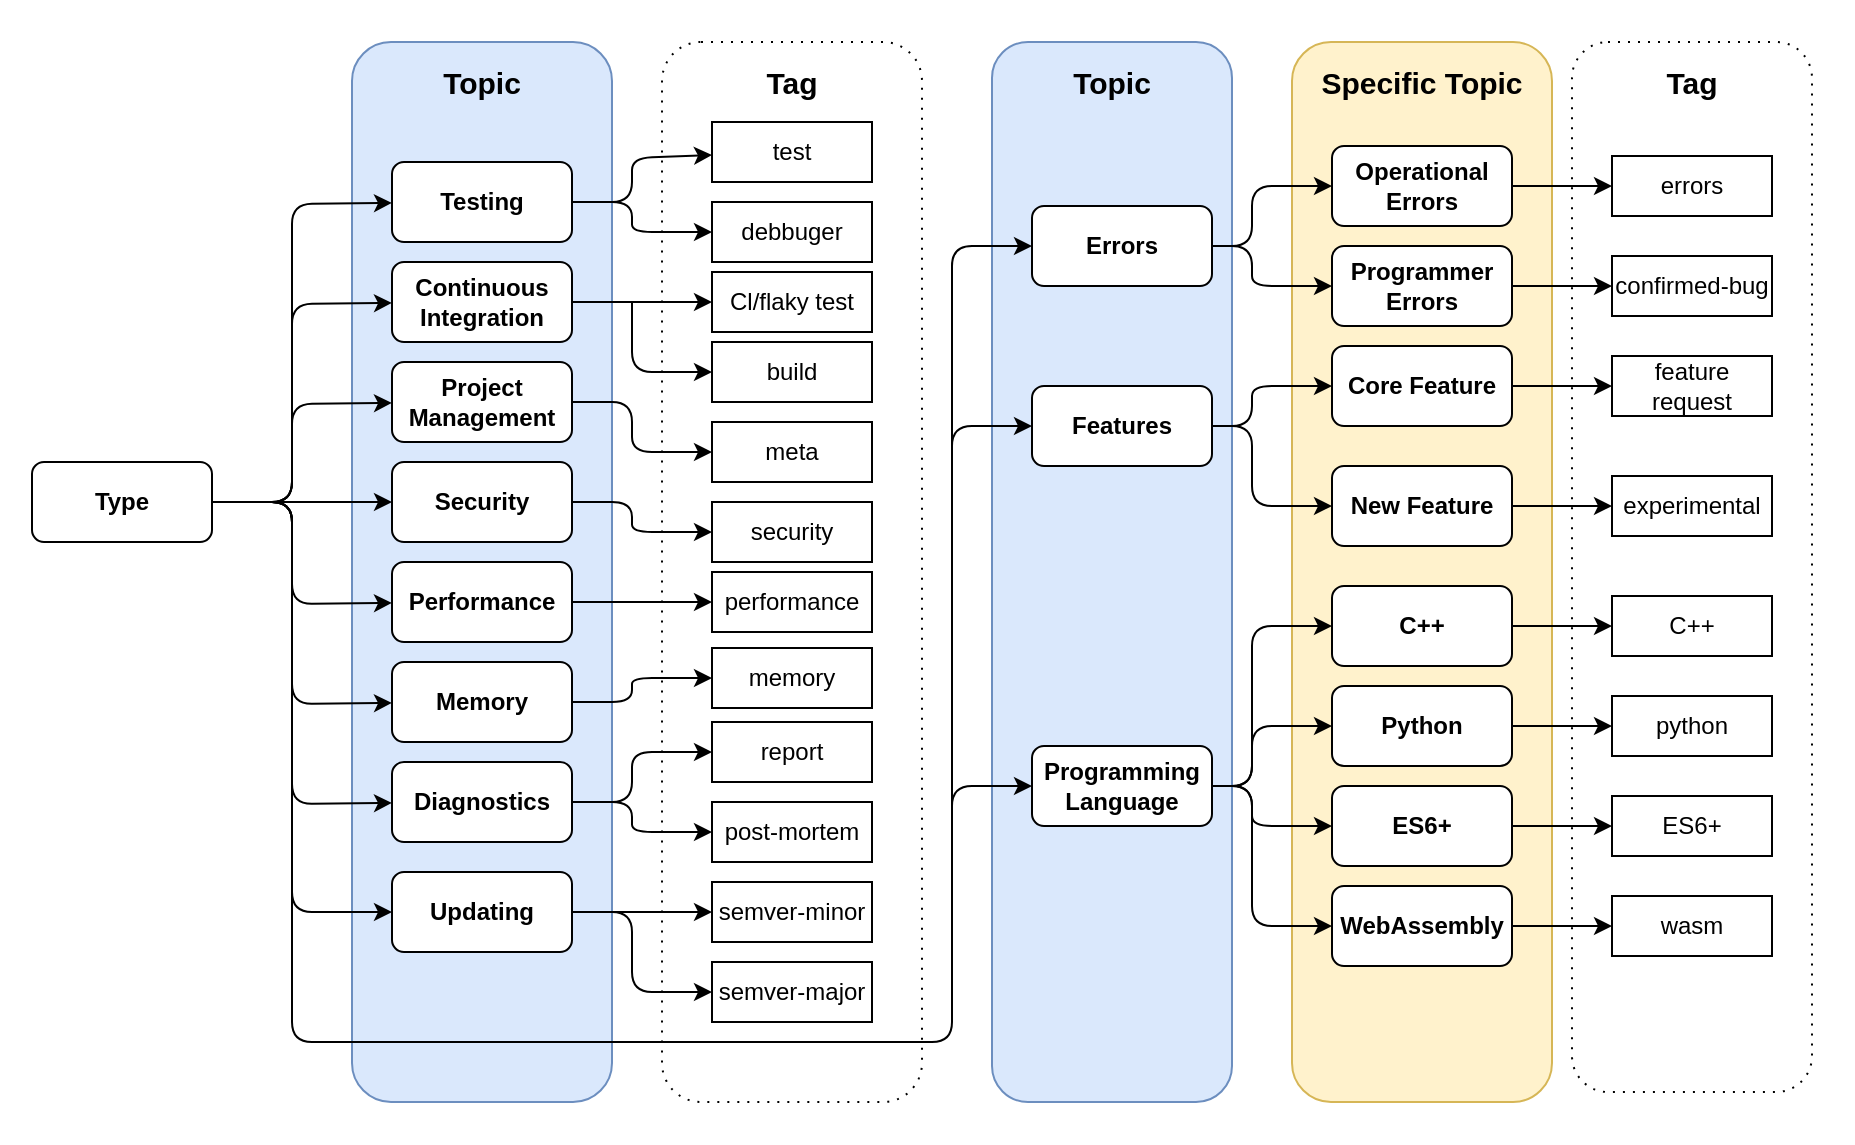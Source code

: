 <mxfile version="13.10.1" type="device"><diagram id="1Jic8-NyErw3JdERKMXj" name="Page-1"><mxGraphModel dx="2247" dy="1135" grid="1" gridSize="10" guides="1" tooltips="1" connect="1" arrows="1" fold="1" page="0" pageScale="1" pageWidth="827" pageHeight="1169" math="0" shadow="0"><root><mxCell id="0"/><mxCell id="1" parent="0"/><mxCell id="rPpOqXiXN5mzyIUlv5ug-1" value="" style="rounded=1;whiteSpace=wrap;html=1;strokeColor=#FFFFFF;" vertex="1" parent="1"><mxGeometry x="-505" y="-10" width="925" height="570" as="geometry"/></mxCell><mxCell id="b2cfXVJothkqJMCIpQb8-105" value="" style="rounded=1;whiteSpace=wrap;html=1;dashed=1;dashPattern=1 4;" parent="1" vertex="1"><mxGeometry x="280" y="10" width="120" height="525" as="geometry"/></mxCell><mxCell id="b2cfXVJothkqJMCIpQb8-96" value="" style="rounded=1;whiteSpace=wrap;html=1;fillColor=#fff2cc;strokeColor=#d6b656;" parent="1" vertex="1"><mxGeometry x="140" y="10" width="130" height="530" as="geometry"/></mxCell><mxCell id="b2cfXVJothkqJMCIpQb8-95" value="" style="rounded=1;whiteSpace=wrap;html=1;strokeColor=#6c8ebf;fillColor=#DAE8FC;" parent="1" vertex="1"><mxGeometry x="-10" y="10" width="120" height="530" as="geometry"/></mxCell><mxCell id="b2cfXVJothkqJMCIpQb8-94" value="" style="rounded=1;whiteSpace=wrap;html=1;dashed=1;dashPattern=1 4;" parent="1" vertex="1"><mxGeometry x="-175" y="10" width="130" height="530" as="geometry"/></mxCell><mxCell id="b2cfXVJothkqJMCIpQb8-93" value="" style="rounded=1;whiteSpace=wrap;html=1;fillColor=#dae8fc;strokeColor=#6c8ebf;" parent="1" vertex="1"><mxGeometry x="-330" y="10" width="130" height="530" as="geometry"/></mxCell><mxCell id="b2cfXVJothkqJMCIpQb8-24" style="edgeStyle=orthogonalEdgeStyle;rounded=0;orthogonalLoop=1;jettySize=auto;html=1;" parent="1" source="b2cfXVJothkqJMCIpQb8-1" target="b2cfXVJothkqJMCIpQb8-5" edge="1"><mxGeometry relative="1" as="geometry"/></mxCell><mxCell id="b2cfXVJothkqJMCIpQb8-1" value="&lt;b&gt;Type&lt;/b&gt;" style="rounded=1;whiteSpace=wrap;html=1;" parent="1" vertex="1"><mxGeometry x="-490" y="220" width="90" height="40" as="geometry"/></mxCell><mxCell id="b2cfXVJothkqJMCIpQb8-2" value="&lt;b&gt;Testing&lt;/b&gt;" style="rounded=1;whiteSpace=wrap;html=1;" parent="1" vertex="1"><mxGeometry x="-310" y="70" width="90" height="40" as="geometry"/></mxCell><mxCell id="b2cfXVJothkqJMCIpQb8-3" value="&lt;b&gt;Continuous Integration&lt;/b&gt;" style="rounded=1;whiteSpace=wrap;html=1;" parent="1" vertex="1"><mxGeometry x="-310" y="120" width="90" height="40" as="geometry"/></mxCell><mxCell id="b2cfXVJothkqJMCIpQb8-4" value="&lt;b&gt;Project Management&lt;/b&gt;" style="rounded=1;whiteSpace=wrap;html=1;" parent="1" vertex="1"><mxGeometry x="-310" y="170" width="90" height="40" as="geometry"/></mxCell><mxCell id="b2cfXVJothkqJMCIpQb8-5" value="&lt;b&gt;Security&lt;/b&gt;" style="rounded=1;whiteSpace=wrap;html=1;" parent="1" vertex="1"><mxGeometry x="-310" y="220" width="90" height="40" as="geometry"/></mxCell><mxCell id="b2cfXVJothkqJMCIpQb8-6" value="&lt;b&gt;Performance&lt;/b&gt;" style="rounded=1;whiteSpace=wrap;html=1;" parent="1" vertex="1"><mxGeometry x="-310" y="270" width="90" height="40" as="geometry"/></mxCell><mxCell id="b2cfXVJothkqJMCIpQb8-7" value="&lt;b&gt;Memory&lt;/b&gt;" style="rounded=1;whiteSpace=wrap;html=1;" parent="1" vertex="1"><mxGeometry x="-310" y="320" width="90" height="40" as="geometry"/></mxCell><mxCell id="b2cfXVJothkqJMCIpQb8-8" value="&lt;b&gt;Diagnostics&lt;/b&gt;" style="rounded=1;whiteSpace=wrap;html=1;" parent="1" vertex="1"><mxGeometry x="-310" y="370" width="90" height="40" as="geometry"/></mxCell><mxCell id="b2cfXVJothkqJMCIpQb8-20" value="" style="endArrow=classic;html=1;" parent="1" source="b2cfXVJothkqJMCIpQb8-1" target="b2cfXVJothkqJMCIpQb8-2" edge="1"><mxGeometry width="50" height="50" relative="1" as="geometry"><mxPoint x="-160" y="240" as="sourcePoint"/><mxPoint x="-110" y="190" as="targetPoint"/><Array as="points"><mxPoint x="-360" y="240"/><mxPoint x="-360" y="91"/></Array></mxGeometry></mxCell><mxCell id="b2cfXVJothkqJMCIpQb8-21" value="" style="endArrow=classic;html=1;" parent="1" source="b2cfXVJothkqJMCIpQb8-1" target="b2cfXVJothkqJMCIpQb8-3" edge="1"><mxGeometry width="50" height="50" relative="1" as="geometry"><mxPoint x="-410" y="250" as="sourcePoint"/><mxPoint x="-280" y="151" as="targetPoint"/><Array as="points"><mxPoint x="-360" y="240"/><mxPoint x="-360" y="141"/></Array></mxGeometry></mxCell><mxCell id="b2cfXVJothkqJMCIpQb8-22" value="" style="endArrow=classic;html=1;" parent="1" source="b2cfXVJothkqJMCIpQb8-1" target="b2cfXVJothkqJMCIpQb8-4" edge="1"><mxGeometry width="50" height="50" relative="1" as="geometry"><mxPoint x="-390" y="260" as="sourcePoint"/><mxPoint x="-270" y="161" as="targetPoint"/><Array as="points"><mxPoint x="-360" y="240"/><mxPoint x="-360" y="191"/></Array></mxGeometry></mxCell><mxCell id="b2cfXVJothkqJMCIpQb8-25" value="" style="endArrow=classic;html=1;exitX=1;exitY=0.5;exitDx=0;exitDy=0;" parent="1" source="b2cfXVJothkqJMCIpQb8-1" target="b2cfXVJothkqJMCIpQb8-6" edge="1"><mxGeometry width="50" height="50" relative="1" as="geometry"><mxPoint x="-160" y="240" as="sourcePoint"/><mxPoint x="-110" y="190" as="targetPoint"/><Array as="points"><mxPoint x="-360" y="240"/><mxPoint x="-360" y="291"/></Array></mxGeometry></mxCell><mxCell id="b2cfXVJothkqJMCIpQb8-26" value="" style="endArrow=classic;html=1;exitX=1;exitY=0.5;exitDx=0;exitDy=0;" parent="1" target="b2cfXVJothkqJMCIpQb8-7" edge="1"><mxGeometry width="50" height="50" relative="1" as="geometry"><mxPoint x="-400" y="240" as="sourcePoint"/><mxPoint x="-280" y="290.36" as="targetPoint"/><Array as="points"><mxPoint x="-360" y="240"/><mxPoint x="-360" y="341"/></Array></mxGeometry></mxCell><mxCell id="b2cfXVJothkqJMCIpQb8-27" value="" style="endArrow=classic;html=1;exitX=1;exitY=0.5;exitDx=0;exitDy=0;" parent="1" target="b2cfXVJothkqJMCIpQb8-8" edge="1"><mxGeometry width="50" height="50" relative="1" as="geometry"><mxPoint x="-400" y="240" as="sourcePoint"/><mxPoint x="-280" y="350.36" as="targetPoint"/><Array as="points"><mxPoint x="-360" y="240"/><mxPoint x="-360" y="391"/></Array></mxGeometry></mxCell><mxCell id="b2cfXVJothkqJMCIpQb8-29" value="test" style="rounded=0;whiteSpace=wrap;html=1;" parent="1" vertex="1"><mxGeometry x="-150" y="50" width="80" height="30" as="geometry"/></mxCell><mxCell id="b2cfXVJothkqJMCIpQb8-30" value="debbuger" style="rounded=0;whiteSpace=wrap;html=1;" parent="1" vertex="1"><mxGeometry x="-150" y="90" width="80" height="30" as="geometry"/></mxCell><mxCell id="b2cfXVJothkqJMCIpQb8-31" value="Cl/flaky test" style="rounded=0;whiteSpace=wrap;html=1;" parent="1" vertex="1"><mxGeometry x="-150" y="125" width="80" height="30" as="geometry"/></mxCell><mxCell id="b2cfXVJothkqJMCIpQb8-32" value="build" style="rounded=0;whiteSpace=wrap;html=1;" parent="1" vertex="1"><mxGeometry x="-150" y="160" width="80" height="30" as="geometry"/></mxCell><mxCell id="b2cfXVJothkqJMCIpQb8-33" value="meta" style="rounded=0;whiteSpace=wrap;html=1;" parent="1" vertex="1"><mxGeometry x="-150" y="200" width="80" height="30" as="geometry"/></mxCell><mxCell id="b2cfXVJothkqJMCIpQb8-34" value="security" style="rounded=0;whiteSpace=wrap;html=1;" parent="1" vertex="1"><mxGeometry x="-150" y="240" width="80" height="30" as="geometry"/></mxCell><mxCell id="b2cfXVJothkqJMCIpQb8-35" value="performance" style="rounded=0;whiteSpace=wrap;html=1;" parent="1" vertex="1"><mxGeometry x="-150" y="275" width="80" height="30" as="geometry"/></mxCell><mxCell id="b2cfXVJothkqJMCIpQb8-36" value="memory" style="rounded=0;whiteSpace=wrap;html=1;" parent="1" vertex="1"><mxGeometry x="-150" y="313" width="80" height="30" as="geometry"/></mxCell><mxCell id="b2cfXVJothkqJMCIpQb8-37" value="report" style="rounded=0;whiteSpace=wrap;html=1;" parent="1" vertex="1"><mxGeometry x="-150" y="350" width="80" height="30" as="geometry"/></mxCell><mxCell id="b2cfXVJothkqJMCIpQb8-38" value="post-mortem" style="rounded=0;whiteSpace=wrap;html=1;" parent="1" vertex="1"><mxGeometry x="-150" y="390" width="80" height="30" as="geometry"/></mxCell><mxCell id="b2cfXVJothkqJMCIpQb8-39" value="" style="endArrow=classic;html=1;" parent="1" source="b2cfXVJothkqJMCIpQb8-2" target="b2cfXVJothkqJMCIpQb8-29" edge="1"><mxGeometry width="50" height="50" relative="1" as="geometry"><mxPoint x="-160" y="240" as="sourcePoint"/><mxPoint x="-110" y="190" as="targetPoint"/><Array as="points"><mxPoint x="-190" y="90"/><mxPoint x="-190" y="68"/></Array></mxGeometry></mxCell><mxCell id="b2cfXVJothkqJMCIpQb8-40" value="" style="endArrow=classic;html=1;exitX=1;exitY=0.5;exitDx=0;exitDy=0;" parent="1" source="b2cfXVJothkqJMCIpQb8-2" target="b2cfXVJothkqJMCIpQb8-30" edge="1"><mxGeometry width="50" height="50" relative="1" as="geometry"><mxPoint x="-180" y="100" as="sourcePoint"/><mxPoint x="-140" y="68.333" as="targetPoint"/><Array as="points"><mxPoint x="-190" y="90"/><mxPoint x="-190" y="105"/></Array></mxGeometry></mxCell><mxCell id="b2cfXVJothkqJMCIpQb8-43" value="" style="endArrow=classic;html=1;" parent="1" source="b2cfXVJothkqJMCIpQb8-3" target="b2cfXVJothkqJMCIpQb8-31" edge="1"><mxGeometry width="50" height="50" relative="1" as="geometry"><mxPoint x="-160" y="240" as="sourcePoint"/><mxPoint x="-110" y="190" as="targetPoint"/></mxGeometry></mxCell><mxCell id="b2cfXVJothkqJMCIpQb8-44" value="" style="endArrow=classic;html=1;" parent="1" target="b2cfXVJothkqJMCIpQb8-32" edge="1"><mxGeometry width="50" height="50" relative="1" as="geometry"><mxPoint x="-190" y="140" as="sourcePoint"/><mxPoint x="-110" y="190" as="targetPoint"/><Array as="points"><mxPoint x="-190" y="175"/></Array></mxGeometry></mxCell><mxCell id="b2cfXVJothkqJMCIpQb8-45" value="" style="endArrow=classic;html=1;" parent="1" source="b2cfXVJothkqJMCIpQb8-5" target="b2cfXVJothkqJMCIpQb8-34" edge="1"><mxGeometry width="50" height="50" relative="1" as="geometry"><mxPoint x="-190" y="240" as="sourcePoint"/><mxPoint x="-140" y="189.8" as="targetPoint"/><Array as="points"><mxPoint x="-190" y="240"/><mxPoint x="-190" y="255"/></Array></mxGeometry></mxCell><mxCell id="b2cfXVJothkqJMCIpQb8-46" value="" style="endArrow=classic;html=1;" parent="1" source="b2cfXVJothkqJMCIpQb8-6" target="b2cfXVJothkqJMCIpQb8-35" edge="1"><mxGeometry width="50" height="50" relative="1" as="geometry"><mxPoint x="-170" y="204.6" as="sourcePoint"/><mxPoint x="-130" y="199.8" as="targetPoint"/></mxGeometry></mxCell><mxCell id="b2cfXVJothkqJMCIpQb8-47" value="" style="endArrow=classic;html=1;exitX=1;exitY=0.5;exitDx=0;exitDy=0;" parent="1" source="b2cfXVJothkqJMCIpQb8-7" target="b2cfXVJothkqJMCIpQb8-36" edge="1"><mxGeometry width="50" height="50" relative="1" as="geometry"><mxPoint x="-160" y="214.6" as="sourcePoint"/><mxPoint x="-120" y="209.8" as="targetPoint"/><Array as="points"><mxPoint x="-190" y="340"/><mxPoint x="-190" y="328"/></Array></mxGeometry></mxCell><mxCell id="b2cfXVJothkqJMCIpQb8-48" value="" style="endArrow=classic;html=1;exitX=1;exitY=0.5;exitDx=0;exitDy=0;" parent="1" source="b2cfXVJothkqJMCIpQb8-4" target="b2cfXVJothkqJMCIpQb8-33" edge="1"><mxGeometry width="50" height="50" relative="1" as="geometry"><mxPoint x="-150" y="224.6" as="sourcePoint"/><mxPoint x="-110" y="219.8" as="targetPoint"/><Array as="points"><mxPoint x="-190" y="190"/><mxPoint x="-190" y="215"/></Array></mxGeometry></mxCell><mxCell id="b2cfXVJothkqJMCIpQb8-49" value="" style="endArrow=classic;html=1;exitX=1;exitY=0.5;exitDx=0;exitDy=0;" parent="1" source="b2cfXVJothkqJMCIpQb8-8" target="b2cfXVJothkqJMCIpQb8-37" edge="1"><mxGeometry width="50" height="50" relative="1" as="geometry"><mxPoint x="-140" y="234.6" as="sourcePoint"/><mxPoint x="-100" y="229.8" as="targetPoint"/><Array as="points"><mxPoint x="-190" y="390"/><mxPoint x="-190" y="365"/></Array></mxGeometry></mxCell><mxCell id="b2cfXVJothkqJMCIpQb8-50" value="" style="endArrow=classic;html=1;exitX=1;exitY=0.5;exitDx=0;exitDy=0;" parent="1" source="b2cfXVJothkqJMCIpQb8-8" target="b2cfXVJothkqJMCIpQb8-38" edge="1"><mxGeometry width="50" height="50" relative="1" as="geometry"><mxPoint x="-130" y="244.6" as="sourcePoint"/><mxPoint x="-90" y="239.8" as="targetPoint"/><Array as="points"><mxPoint x="-190" y="390"/><mxPoint x="-190" y="405"/></Array></mxGeometry></mxCell><mxCell id="b2cfXVJothkqJMCIpQb8-51" value="" style="endArrow=classic;html=1;" parent="1" source="b2cfXVJothkqJMCIpQb8-1" target="b2cfXVJothkqJMCIpQb8-55" edge="1"><mxGeometry width="50" height="50" relative="1" as="geometry"><mxPoint x="-90" y="270" as="sourcePoint"/><mxPoint x="-50" y="200" as="targetPoint"/><Array as="points"><mxPoint x="-360" y="240"/><mxPoint x="-360" y="510"/><mxPoint x="-30" y="510"/><mxPoint x="-30" y="202"/></Array></mxGeometry></mxCell><mxCell id="b2cfXVJothkqJMCIpQb8-52" value="&lt;b&gt;Errors&lt;/b&gt;" style="rounded=1;whiteSpace=wrap;html=1;" parent="1" vertex="1"><mxGeometry x="10" y="92" width="90" height="40" as="geometry"/></mxCell><mxCell id="b2cfXVJothkqJMCIpQb8-53" value="&lt;b&gt;Operational Errors&lt;/b&gt;" style="rounded=1;whiteSpace=wrap;html=1;" parent="1" vertex="1"><mxGeometry x="160" y="62" width="90" height="40" as="geometry"/></mxCell><mxCell id="b2cfXVJothkqJMCIpQb8-54" value="&lt;b&gt;Programmer Errors&lt;/b&gt;" style="rounded=1;whiteSpace=wrap;html=1;" parent="1" vertex="1"><mxGeometry x="160" y="112" width="90" height="40" as="geometry"/></mxCell><mxCell id="b2cfXVJothkqJMCIpQb8-55" value="&lt;b&gt;Features&lt;/b&gt;" style="rounded=1;whiteSpace=wrap;html=1;" parent="1" vertex="1"><mxGeometry x="10" y="182" width="90" height="40" as="geometry"/></mxCell><mxCell id="b2cfXVJothkqJMCIpQb8-56" value="&lt;b&gt;Core Feature&lt;/b&gt;&lt;span style=&quot;color: rgba(0 , 0 , 0 , 0) ; font-family: monospace ; font-size: 0px&quot;&gt;%3CmxGraphModel%3E%3Croot%3E%3CmxCell%20id%3D%220%22%2F%3E%3CmxCell%20id%3D%221%22%20parent%3D%220%22%2F%3E%3CmxCell%20id%3D%222%22%20value%3D%22%26lt%3Bb%26gt%3BErrors%26lt%3B%2Fb%26gt%3B%22%20style%3D%22rounded%3D1%3BwhiteSpace%3Dwrap%3Bhtml%3D1%3B%22%20vertex%3D%221%22%20parent%3D%221%22%3E%3CmxGeometry%20x%3D%22-40%22%20y%3D%2270%22%20width%3D%2290%22%20height%3D%2240%22%20as%3D%22geometry%22%2F%3E%3C%2FmxCell%3E%3C%2Froot%3E%3C%2FmxGraphModel%3E&lt;/span&gt;" style="rounded=1;whiteSpace=wrap;html=1;" parent="1" vertex="1"><mxGeometry x="160" y="162" width="90" height="40" as="geometry"/></mxCell><mxCell id="b2cfXVJothkqJMCIpQb8-57" value="&lt;b&gt;New Feature&lt;/b&gt;" style="rounded=1;whiteSpace=wrap;html=1;" parent="1" vertex="1"><mxGeometry x="160" y="222" width="90" height="40" as="geometry"/></mxCell><mxCell id="b2cfXVJothkqJMCIpQb8-58" value="&lt;b&gt;Updating&lt;/b&gt;" style="rounded=1;whiteSpace=wrap;html=1;" parent="1" vertex="1"><mxGeometry x="-310" y="425" width="90" height="40" as="geometry"/></mxCell><mxCell id="b2cfXVJothkqJMCIpQb8-59" value="semver-minor" style="rounded=0;whiteSpace=wrap;html=1;" parent="1" vertex="1"><mxGeometry x="-150" y="430" width="80" height="30" as="geometry"/></mxCell><mxCell id="b2cfXVJothkqJMCIpQb8-60" value="semver-major" style="rounded=0;whiteSpace=wrap;html=1;" parent="1" vertex="1"><mxGeometry x="-150" y="470" width="80" height="30" as="geometry"/></mxCell><mxCell id="b2cfXVJothkqJMCIpQb8-61" value="" style="endArrow=classic;html=1;" parent="1" source="b2cfXVJothkqJMCIpQb8-58" target="b2cfXVJothkqJMCIpQb8-59" edge="1"><mxGeometry width="50" height="50" relative="1" as="geometry"><mxPoint x="-130" y="340" as="sourcePoint"/><mxPoint x="-80" y="290" as="targetPoint"/></mxGeometry></mxCell><mxCell id="b2cfXVJothkqJMCIpQb8-62" value="" style="endArrow=classic;html=1;" parent="1" source="b2cfXVJothkqJMCIpQb8-58" target="b2cfXVJothkqJMCIpQb8-60" edge="1"><mxGeometry width="50" height="50" relative="1" as="geometry"><mxPoint x="-180" y="455" as="sourcePoint"/><mxPoint x="-140" y="455" as="targetPoint"/><Array as="points"><mxPoint x="-190" y="445"/><mxPoint x="-190" y="485"/></Array></mxGeometry></mxCell><mxCell id="b2cfXVJothkqJMCIpQb8-63" value="" style="endArrow=classic;html=1;" parent="1" source="b2cfXVJothkqJMCIpQb8-1" target="b2cfXVJothkqJMCIpQb8-58" edge="1"><mxGeometry width="50" height="50" relative="1" as="geometry"><mxPoint x="-130" y="340" as="sourcePoint"/><mxPoint x="-80" y="290" as="targetPoint"/><Array as="points"><mxPoint x="-360" y="240"/><mxPoint x="-360" y="445"/></Array></mxGeometry></mxCell><mxCell id="b2cfXVJothkqJMCIpQb8-64" value="" style="endArrow=classic;html=1;" parent="1" target="b2cfXVJothkqJMCIpQb8-52" edge="1"><mxGeometry width="50" height="50" relative="1" as="geometry"><mxPoint x="-30" y="250" as="sourcePoint"/><mxPoint x="-40" y="140" as="targetPoint"/><Array as="points"><mxPoint x="-30" y="112"/></Array></mxGeometry></mxCell><mxCell id="b2cfXVJothkqJMCIpQb8-65" value="" style="endArrow=classic;html=1;exitX=1;exitY=0.5;exitDx=0;exitDy=0;" parent="1" source="b2cfXVJothkqJMCIpQb8-52" target="b2cfXVJothkqJMCIpQb8-53" edge="1"><mxGeometry width="50" height="50" relative="1" as="geometry"><mxPoint x="-130" y="312" as="sourcePoint"/><mxPoint x="-80" y="262" as="targetPoint"/><Array as="points"><mxPoint x="120" y="112"/><mxPoint x="120" y="82"/></Array></mxGeometry></mxCell><mxCell id="b2cfXVJothkqJMCIpQb8-66" value="" style="endArrow=classic;html=1;" parent="1" source="b2cfXVJothkqJMCIpQb8-52" target="b2cfXVJothkqJMCIpQb8-54" edge="1"><mxGeometry width="50" height="50" relative="1" as="geometry"><mxPoint x="-130" y="312" as="sourcePoint"/><mxPoint x="-80" y="262" as="targetPoint"/><Array as="points"><mxPoint x="120" y="112"/><mxPoint x="120" y="132"/></Array></mxGeometry></mxCell><mxCell id="b2cfXVJothkqJMCIpQb8-70" value="" style="endArrow=classic;html=1;entryX=0;entryY=0.5;entryDx=0;entryDy=0;" parent="1" source="b2cfXVJothkqJMCIpQb8-55" target="b2cfXVJothkqJMCIpQb8-56" edge="1"><mxGeometry width="50" height="50" relative="1" as="geometry"><mxPoint x="-130" y="312" as="sourcePoint"/><mxPoint x="-80" y="262" as="targetPoint"/><Array as="points"><mxPoint x="120" y="202"/><mxPoint x="120" y="182"/></Array></mxGeometry></mxCell><mxCell id="b2cfXVJothkqJMCIpQb8-71" value="" style="endArrow=classic;html=1;" parent="1" source="b2cfXVJothkqJMCIpQb8-55" target="b2cfXVJothkqJMCIpQb8-57" edge="1"><mxGeometry width="50" height="50" relative="1" as="geometry"><mxPoint x="-130" y="312" as="sourcePoint"/><mxPoint x="-80" y="262" as="targetPoint"/><Array as="points"><mxPoint x="120" y="202"/><mxPoint x="120" y="242"/></Array></mxGeometry></mxCell><mxCell id="b2cfXVJothkqJMCIpQb8-73" value="&lt;b&gt;Programming Language&lt;/b&gt;" style="rounded=1;whiteSpace=wrap;html=1;" parent="1" vertex="1"><mxGeometry x="10" y="362" width="90" height="40" as="geometry"/></mxCell><mxCell id="b2cfXVJothkqJMCIpQb8-74" value="&lt;b&gt;C++&lt;/b&gt;" style="rounded=1;whiteSpace=wrap;html=1;" parent="1" vertex="1"><mxGeometry x="160" y="282" width="90" height="40" as="geometry"/></mxCell><mxCell id="b2cfXVJothkqJMCIpQb8-75" value="&lt;b&gt;Python&lt;/b&gt;" style="rounded=1;whiteSpace=wrap;html=1;" parent="1" vertex="1"><mxGeometry x="160" y="332" width="90" height="40" as="geometry"/></mxCell><mxCell id="b2cfXVJothkqJMCIpQb8-76" value="&lt;b&gt;ES6+&lt;/b&gt;" style="rounded=1;whiteSpace=wrap;html=1;" parent="1" vertex="1"><mxGeometry x="160" y="382" width="90" height="40" as="geometry"/></mxCell><mxCell id="b2cfXVJothkqJMCIpQb8-77" value="&lt;b&gt;WebAssembly&lt;/b&gt;" style="rounded=1;whiteSpace=wrap;html=1;" parent="1" vertex="1"><mxGeometry x="160" y="432" width="90" height="40" as="geometry"/></mxCell><mxCell id="b2cfXVJothkqJMCIpQb8-79" value="" style="endArrow=classic;html=1;exitX=1;exitY=0.5;exitDx=0;exitDy=0;" parent="1" source="b2cfXVJothkqJMCIpQb8-73" target="b2cfXVJothkqJMCIpQb8-74" edge="1"><mxGeometry width="50" height="50" relative="1" as="geometry"><mxPoint x="-130" y="322" as="sourcePoint"/><mxPoint x="-80" y="272" as="targetPoint"/><Array as="points"><mxPoint x="120" y="382"/><mxPoint x="120" y="302"/></Array></mxGeometry></mxCell><mxCell id="b2cfXVJothkqJMCIpQb8-81" value="" style="endArrow=classic;html=1;" parent="1" source="b2cfXVJothkqJMCIpQb8-73" target="b2cfXVJothkqJMCIpQb8-75" edge="1"><mxGeometry width="50" height="50" relative="1" as="geometry"><mxPoint x="-100" y="322" as="sourcePoint"/><mxPoint x="-50" y="272" as="targetPoint"/><Array as="points"><mxPoint x="120" y="382"/><mxPoint x="120" y="352"/></Array></mxGeometry></mxCell><mxCell id="b2cfXVJothkqJMCIpQb8-82" value="" style="endArrow=classic;html=1;" parent="1" source="b2cfXVJothkqJMCIpQb8-73" target="b2cfXVJothkqJMCIpQb8-76" edge="1"><mxGeometry width="50" height="50" relative="1" as="geometry"><mxPoint x="-100" y="322" as="sourcePoint"/><mxPoint x="-50" y="272" as="targetPoint"/><Array as="points"><mxPoint x="120" y="382"/><mxPoint x="120" y="402"/></Array></mxGeometry></mxCell><mxCell id="b2cfXVJothkqJMCIpQb8-83" value="" style="endArrow=classic;html=1;" parent="1" source="b2cfXVJothkqJMCIpQb8-73" target="b2cfXVJothkqJMCIpQb8-77" edge="1"><mxGeometry width="50" height="50" relative="1" as="geometry"><mxPoint x="-100" y="322" as="sourcePoint"/><mxPoint x="-50" y="272" as="targetPoint"/><Array as="points"><mxPoint x="120" y="382"/><mxPoint x="120" y="452"/></Array></mxGeometry></mxCell><mxCell id="b2cfXVJothkqJMCIpQb8-84" value="" style="endArrow=classic;html=1;entryX=0;entryY=0.5;entryDx=0;entryDy=0;" parent="1" target="b2cfXVJothkqJMCIpQb8-73" edge="1"><mxGeometry width="50" height="50" relative="1" as="geometry"><mxPoint x="-30" y="420" as="sourcePoint"/><mxPoint x="-50" y="250" as="targetPoint"/><Array as="points"><mxPoint x="-30" y="382"/></Array></mxGeometry></mxCell><mxCell id="b2cfXVJothkqJMCIpQb8-85" value="errors" style="rounded=0;whiteSpace=wrap;html=1;" parent="1" vertex="1"><mxGeometry x="300" y="67" width="80" height="30" as="geometry"/></mxCell><mxCell id="b2cfXVJothkqJMCIpQb8-86" value="confirmed-bug" style="rounded=0;whiteSpace=wrap;html=1;" parent="1" vertex="1"><mxGeometry x="300" y="117" width="80" height="30" as="geometry"/></mxCell><mxCell id="b2cfXVJothkqJMCIpQb8-87" value="feature request" style="rounded=0;whiteSpace=wrap;html=1;" parent="1" vertex="1"><mxGeometry x="300" y="167" width="80" height="30" as="geometry"/></mxCell><mxCell id="b2cfXVJothkqJMCIpQb8-88" value="experimental" style="rounded=0;whiteSpace=wrap;html=1;" parent="1" vertex="1"><mxGeometry x="300" y="227" width="80" height="30" as="geometry"/></mxCell><mxCell id="b2cfXVJothkqJMCIpQb8-89" value="C++" style="rounded=0;whiteSpace=wrap;html=1;" parent="1" vertex="1"><mxGeometry x="300" y="287" width="80" height="30" as="geometry"/></mxCell><mxCell id="b2cfXVJothkqJMCIpQb8-90" value="python" style="rounded=0;whiteSpace=wrap;html=1;" parent="1" vertex="1"><mxGeometry x="300" y="337" width="80" height="30" as="geometry"/></mxCell><mxCell id="b2cfXVJothkqJMCIpQb8-91" value="ES6+" style="rounded=0;whiteSpace=wrap;html=1;" parent="1" vertex="1"><mxGeometry x="300" y="387" width="80" height="30" as="geometry"/></mxCell><mxCell id="b2cfXVJothkqJMCIpQb8-92" value="wasm" style="rounded=0;whiteSpace=wrap;html=1;" parent="1" vertex="1"><mxGeometry x="300" y="437" width="80" height="30" as="geometry"/></mxCell><mxCell id="b2cfXVJothkqJMCIpQb8-97" value="" style="endArrow=classic;html=1;entryX=0;entryY=0.5;entryDx=0;entryDy=0;" parent="1" source="b2cfXVJothkqJMCIpQb8-53" target="b2cfXVJothkqJMCIpQb8-85" edge="1"><mxGeometry width="50" height="50" relative="1" as="geometry"><mxPoint x="80" y="332" as="sourcePoint"/><mxPoint x="130" y="282" as="targetPoint"/></mxGeometry></mxCell><mxCell id="b2cfXVJothkqJMCIpQb8-98" value="" style="endArrow=classic;html=1;" parent="1" source="b2cfXVJothkqJMCIpQb8-54" target="b2cfXVJothkqJMCIpQb8-86" edge="1"><mxGeometry width="50" height="50" relative="1" as="geometry"><mxPoint x="260" y="92" as="sourcePoint"/><mxPoint x="310" y="92" as="targetPoint"/></mxGeometry></mxCell><mxCell id="b2cfXVJothkqJMCIpQb8-99" value="" style="endArrow=classic;html=1;" parent="1" source="b2cfXVJothkqJMCIpQb8-56" target="b2cfXVJothkqJMCIpQb8-87" edge="1"><mxGeometry width="50" height="50" relative="1" as="geometry"><mxPoint x="260" y="142" as="sourcePoint"/><mxPoint x="310" y="142" as="targetPoint"/></mxGeometry></mxCell><mxCell id="b2cfXVJothkqJMCIpQb8-100" value="" style="endArrow=classic;html=1;" parent="1" source="b2cfXVJothkqJMCIpQb8-57" target="b2cfXVJothkqJMCIpQb8-88" edge="1"><mxGeometry width="50" height="50" relative="1" as="geometry"><mxPoint x="260" y="192" as="sourcePoint"/><mxPoint x="310" y="192" as="targetPoint"/></mxGeometry></mxCell><mxCell id="b2cfXVJothkqJMCIpQb8-101" value="" style="endArrow=classic;html=1;exitX=1;exitY=0.5;exitDx=0;exitDy=0;" parent="1" source="b2cfXVJothkqJMCIpQb8-74" target="b2cfXVJothkqJMCIpQb8-89" edge="1"><mxGeometry width="50" height="50" relative="1" as="geometry"><mxPoint x="270" y="202" as="sourcePoint"/><mxPoint x="320" y="202" as="targetPoint"/></mxGeometry></mxCell><mxCell id="b2cfXVJothkqJMCIpQb8-102" value="" style="endArrow=classic;html=1;exitX=1;exitY=0.5;exitDx=0;exitDy=0;" parent="1" source="b2cfXVJothkqJMCIpQb8-75" target="b2cfXVJothkqJMCIpQb8-90" edge="1"><mxGeometry width="50" height="50" relative="1" as="geometry"><mxPoint x="260" y="312" as="sourcePoint"/><mxPoint x="310" y="312" as="targetPoint"/></mxGeometry></mxCell><mxCell id="b2cfXVJothkqJMCIpQb8-103" value="" style="endArrow=classic;html=1;exitX=1;exitY=0.5;exitDx=0;exitDy=0;entryX=0;entryY=0.5;entryDx=0;entryDy=0;" parent="1" source="b2cfXVJothkqJMCIpQb8-76" target="b2cfXVJothkqJMCIpQb8-91" edge="1"><mxGeometry width="50" height="50" relative="1" as="geometry"><mxPoint x="260" y="362" as="sourcePoint"/><mxPoint x="310" y="362" as="targetPoint"/></mxGeometry></mxCell><mxCell id="b2cfXVJothkqJMCIpQb8-104" value="" style="endArrow=classic;html=1;exitX=1;exitY=0.5;exitDx=0;exitDy=0;entryX=0;entryY=0.5;entryDx=0;entryDy=0;" parent="1" source="b2cfXVJothkqJMCIpQb8-77" target="b2cfXVJothkqJMCIpQb8-92" edge="1"><mxGeometry width="50" height="50" relative="1" as="geometry"><mxPoint x="260" y="412" as="sourcePoint"/><mxPoint x="310" y="412" as="targetPoint"/></mxGeometry></mxCell><mxCell id="b2cfXVJothkqJMCIpQb8-106" value="&lt;b&gt;&lt;font style=&quot;font-size: 15px&quot;&gt;Topic&lt;/font&gt;&lt;/b&gt;" style="text;html=1;strokeColor=none;fillColor=none;align=center;verticalAlign=middle;whiteSpace=wrap;rounded=0;dashed=1;" parent="1" vertex="1"><mxGeometry x="-285" y="20" width="40" height="20" as="geometry"/></mxCell><mxCell id="b2cfXVJothkqJMCIpQb8-108" value="&lt;b&gt;&lt;font style=&quot;font-size: 15px&quot;&gt;Tag&lt;/font&gt;&lt;/b&gt;" style="text;html=1;strokeColor=none;fillColor=none;align=center;verticalAlign=middle;whiteSpace=wrap;rounded=0;dashed=1;" parent="1" vertex="1"><mxGeometry x="-130" y="20" width="40" height="20" as="geometry"/></mxCell><mxCell id="b2cfXVJothkqJMCIpQb8-110" value="&lt;b&gt;&lt;font style=&quot;font-size: 15px&quot;&gt;Topic&lt;/font&gt;&lt;/b&gt;" style="text;html=1;strokeColor=none;fillColor=none;align=center;verticalAlign=middle;whiteSpace=wrap;rounded=0;dashed=1;" parent="1" vertex="1"><mxGeometry x="30" y="20" width="40" height="20" as="geometry"/></mxCell><mxCell id="b2cfXVJothkqJMCIpQb8-111" value="&lt;b&gt;&lt;font style=&quot;font-size: 15px&quot;&gt;Specific Topic&lt;/font&gt;&lt;/b&gt;" style="text;html=1;strokeColor=none;fillColor=none;align=center;verticalAlign=middle;whiteSpace=wrap;rounded=0;dashed=1;" parent="1" vertex="1"><mxGeometry x="145" y="20" width="120" height="20" as="geometry"/></mxCell><mxCell id="b2cfXVJothkqJMCIpQb8-112" value="&lt;b&gt;&lt;font style=&quot;font-size: 15px&quot;&gt;Tag&lt;/font&gt;&lt;/b&gt;" style="text;html=1;strokeColor=none;fillColor=none;align=center;verticalAlign=middle;whiteSpace=wrap;rounded=0;dashed=1;" parent="1" vertex="1"><mxGeometry x="320" y="20" width="40" height="20" as="geometry"/></mxCell></root></mxGraphModel></diagram></mxfile>
